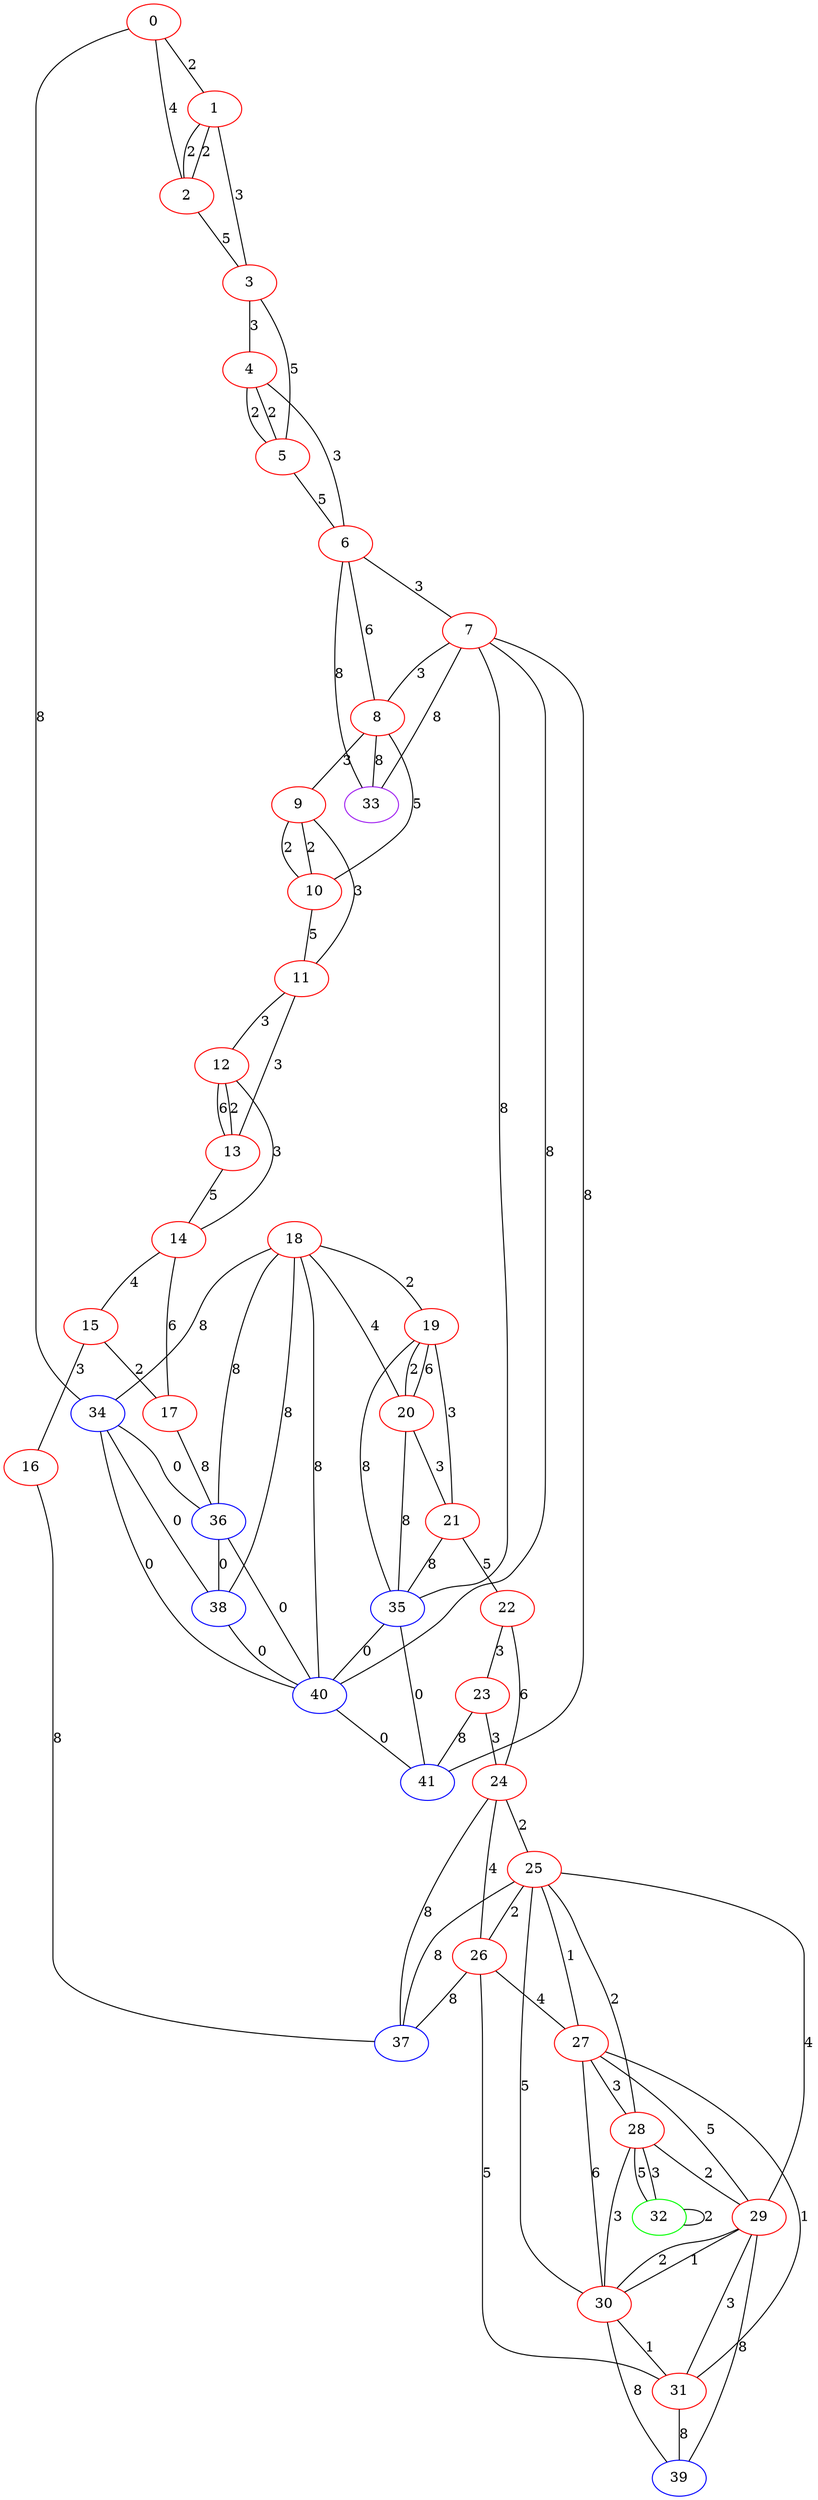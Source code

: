 graph "" {
0 [color=red, weight=1];
1 [color=red, weight=1];
2 [color=red, weight=1];
3 [color=red, weight=1];
4 [color=red, weight=1];
5 [color=red, weight=1];
6 [color=red, weight=1];
7 [color=red, weight=1];
8 [color=red, weight=1];
9 [color=red, weight=1];
10 [color=red, weight=1];
11 [color=red, weight=1];
12 [color=red, weight=1];
13 [color=red, weight=1];
14 [color=red, weight=1];
15 [color=red, weight=1];
16 [color=red, weight=1];
17 [color=red, weight=1];
18 [color=red, weight=1];
19 [color=red, weight=1];
20 [color=red, weight=1];
21 [color=red, weight=1];
22 [color=red, weight=1];
23 [color=red, weight=1];
24 [color=red, weight=1];
25 [color=red, weight=1];
26 [color=red, weight=1];
27 [color=red, weight=1];
28 [color=red, weight=1];
29 [color=red, weight=1];
30 [color=red, weight=1];
31 [color=red, weight=1];
32 [color=green, weight=2];
33 [color=purple, weight=4];
34 [color=blue, weight=3];
35 [color=blue, weight=3];
36 [color=blue, weight=3];
37 [color=blue, weight=3];
38 [color=blue, weight=3];
39 [color=blue, weight=3];
40 [color=blue, weight=3];
41 [color=blue, weight=3];
0 -- 1  [key=0, label=2];
0 -- 2  [key=0, label=4];
0 -- 34  [key=0, label=8];
1 -- 2  [key=0, label=2];
1 -- 2  [key=1, label=2];
1 -- 3  [key=0, label=3];
2 -- 3  [key=0, label=5];
3 -- 4  [key=0, label=3];
3 -- 5  [key=0, label=5];
4 -- 5  [key=0, label=2];
4 -- 5  [key=1, label=2];
4 -- 6  [key=0, label=3];
5 -- 6  [key=0, label=5];
6 -- 8  [key=0, label=6];
6 -- 33  [key=0, label=8];
6 -- 7  [key=0, label=3];
7 -- 33  [key=0, label=8];
7 -- 35  [key=0, label=8];
7 -- 8  [key=0, label=3];
7 -- 41  [key=0, label=8];
7 -- 40  [key=0, label=8];
8 -- 9  [key=0, label=3];
8 -- 10  [key=0, label=5];
8 -- 33  [key=0, label=8];
9 -- 10  [key=0, label=2];
9 -- 10  [key=1, label=2];
9 -- 11  [key=0, label=3];
10 -- 11  [key=0, label=5];
11 -- 12  [key=0, label=3];
11 -- 13  [key=0, label=3];
12 -- 13  [key=0, label=6];
12 -- 13  [key=1, label=2];
12 -- 14  [key=0, label=3];
13 -- 14  [key=0, label=5];
14 -- 17  [key=0, label=6];
14 -- 15  [key=0, label=4];
15 -- 16  [key=0, label=3];
15 -- 17  [key=0, label=2];
16 -- 37  [key=0, label=8];
17 -- 36  [key=0, label=8];
18 -- 34  [key=0, label=8];
18 -- 36  [key=0, label=8];
18 -- 38  [key=0, label=8];
18 -- 40  [key=0, label=8];
18 -- 19  [key=0, label=2];
18 -- 20  [key=0, label=4];
19 -- 35  [key=0, label=8];
19 -- 20  [key=0, label=6];
19 -- 20  [key=1, label=2];
19 -- 21  [key=0, label=3];
20 -- 35  [key=0, label=8];
20 -- 21  [key=0, label=3];
21 -- 35  [key=0, label=8];
21 -- 22  [key=0, label=5];
22 -- 24  [key=0, label=6];
22 -- 23  [key=0, label=3];
23 -- 24  [key=0, label=3];
23 -- 41  [key=0, label=8];
24 -- 25  [key=0, label=2];
24 -- 26  [key=0, label=4];
24 -- 37  [key=0, label=8];
25 -- 37  [key=0, label=8];
25 -- 26  [key=0, label=2];
25 -- 27  [key=0, label=1];
25 -- 28  [key=0, label=2];
25 -- 29  [key=0, label=4];
25 -- 30  [key=0, label=5];
26 -- 27  [key=0, label=4];
26 -- 37  [key=0, label=8];
26 -- 31  [key=0, label=5];
27 -- 28  [key=0, label=3];
27 -- 29  [key=0, label=5];
27 -- 30  [key=0, label=6];
27 -- 31  [key=0, label=1];
28 -- 32  [key=0, label=3];
28 -- 32  [key=1, label=5];
28 -- 29  [key=0, label=2];
28 -- 30  [key=0, label=3];
29 -- 39  [key=0, label=8];
29 -- 30  [key=0, label=1];
29 -- 30  [key=1, label=2];
29 -- 31  [key=0, label=3];
30 -- 39  [key=0, label=8];
30 -- 31  [key=0, label=1];
31 -- 39  [key=0, label=8];
32 -- 32  [key=0, label=2];
34 -- 40  [key=0, label=0];
34 -- 36  [key=0, label=0];
34 -- 38  [key=0, label=0];
35 -- 40  [key=0, label=0];
35 -- 41  [key=0, label=0];
36 -- 40  [key=0, label=0];
36 -- 38  [key=0, label=0];
38 -- 40  [key=0, label=0];
40 -- 41  [key=0, label=0];
}
